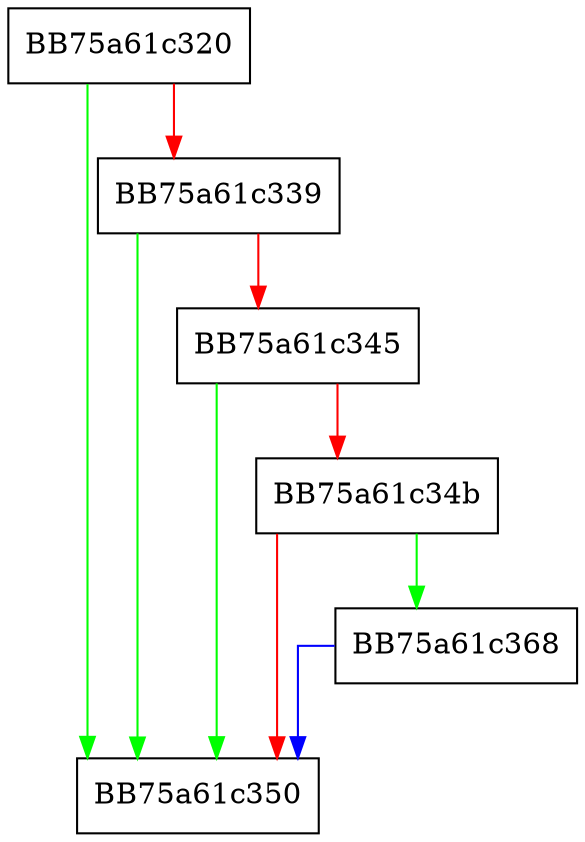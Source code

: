 digraph lua_mp_istriggercloudyfriendlyscan {
  node [shape="box"];
  graph [splines=ortho];
  BB75a61c320 -> BB75a61c350 [color="green"];
  BB75a61c320 -> BB75a61c339 [color="red"];
  BB75a61c339 -> BB75a61c350 [color="green"];
  BB75a61c339 -> BB75a61c345 [color="red"];
  BB75a61c345 -> BB75a61c350 [color="green"];
  BB75a61c345 -> BB75a61c34b [color="red"];
  BB75a61c34b -> BB75a61c368 [color="green"];
  BB75a61c34b -> BB75a61c350 [color="red"];
  BB75a61c368 -> BB75a61c350 [color="blue"];
}